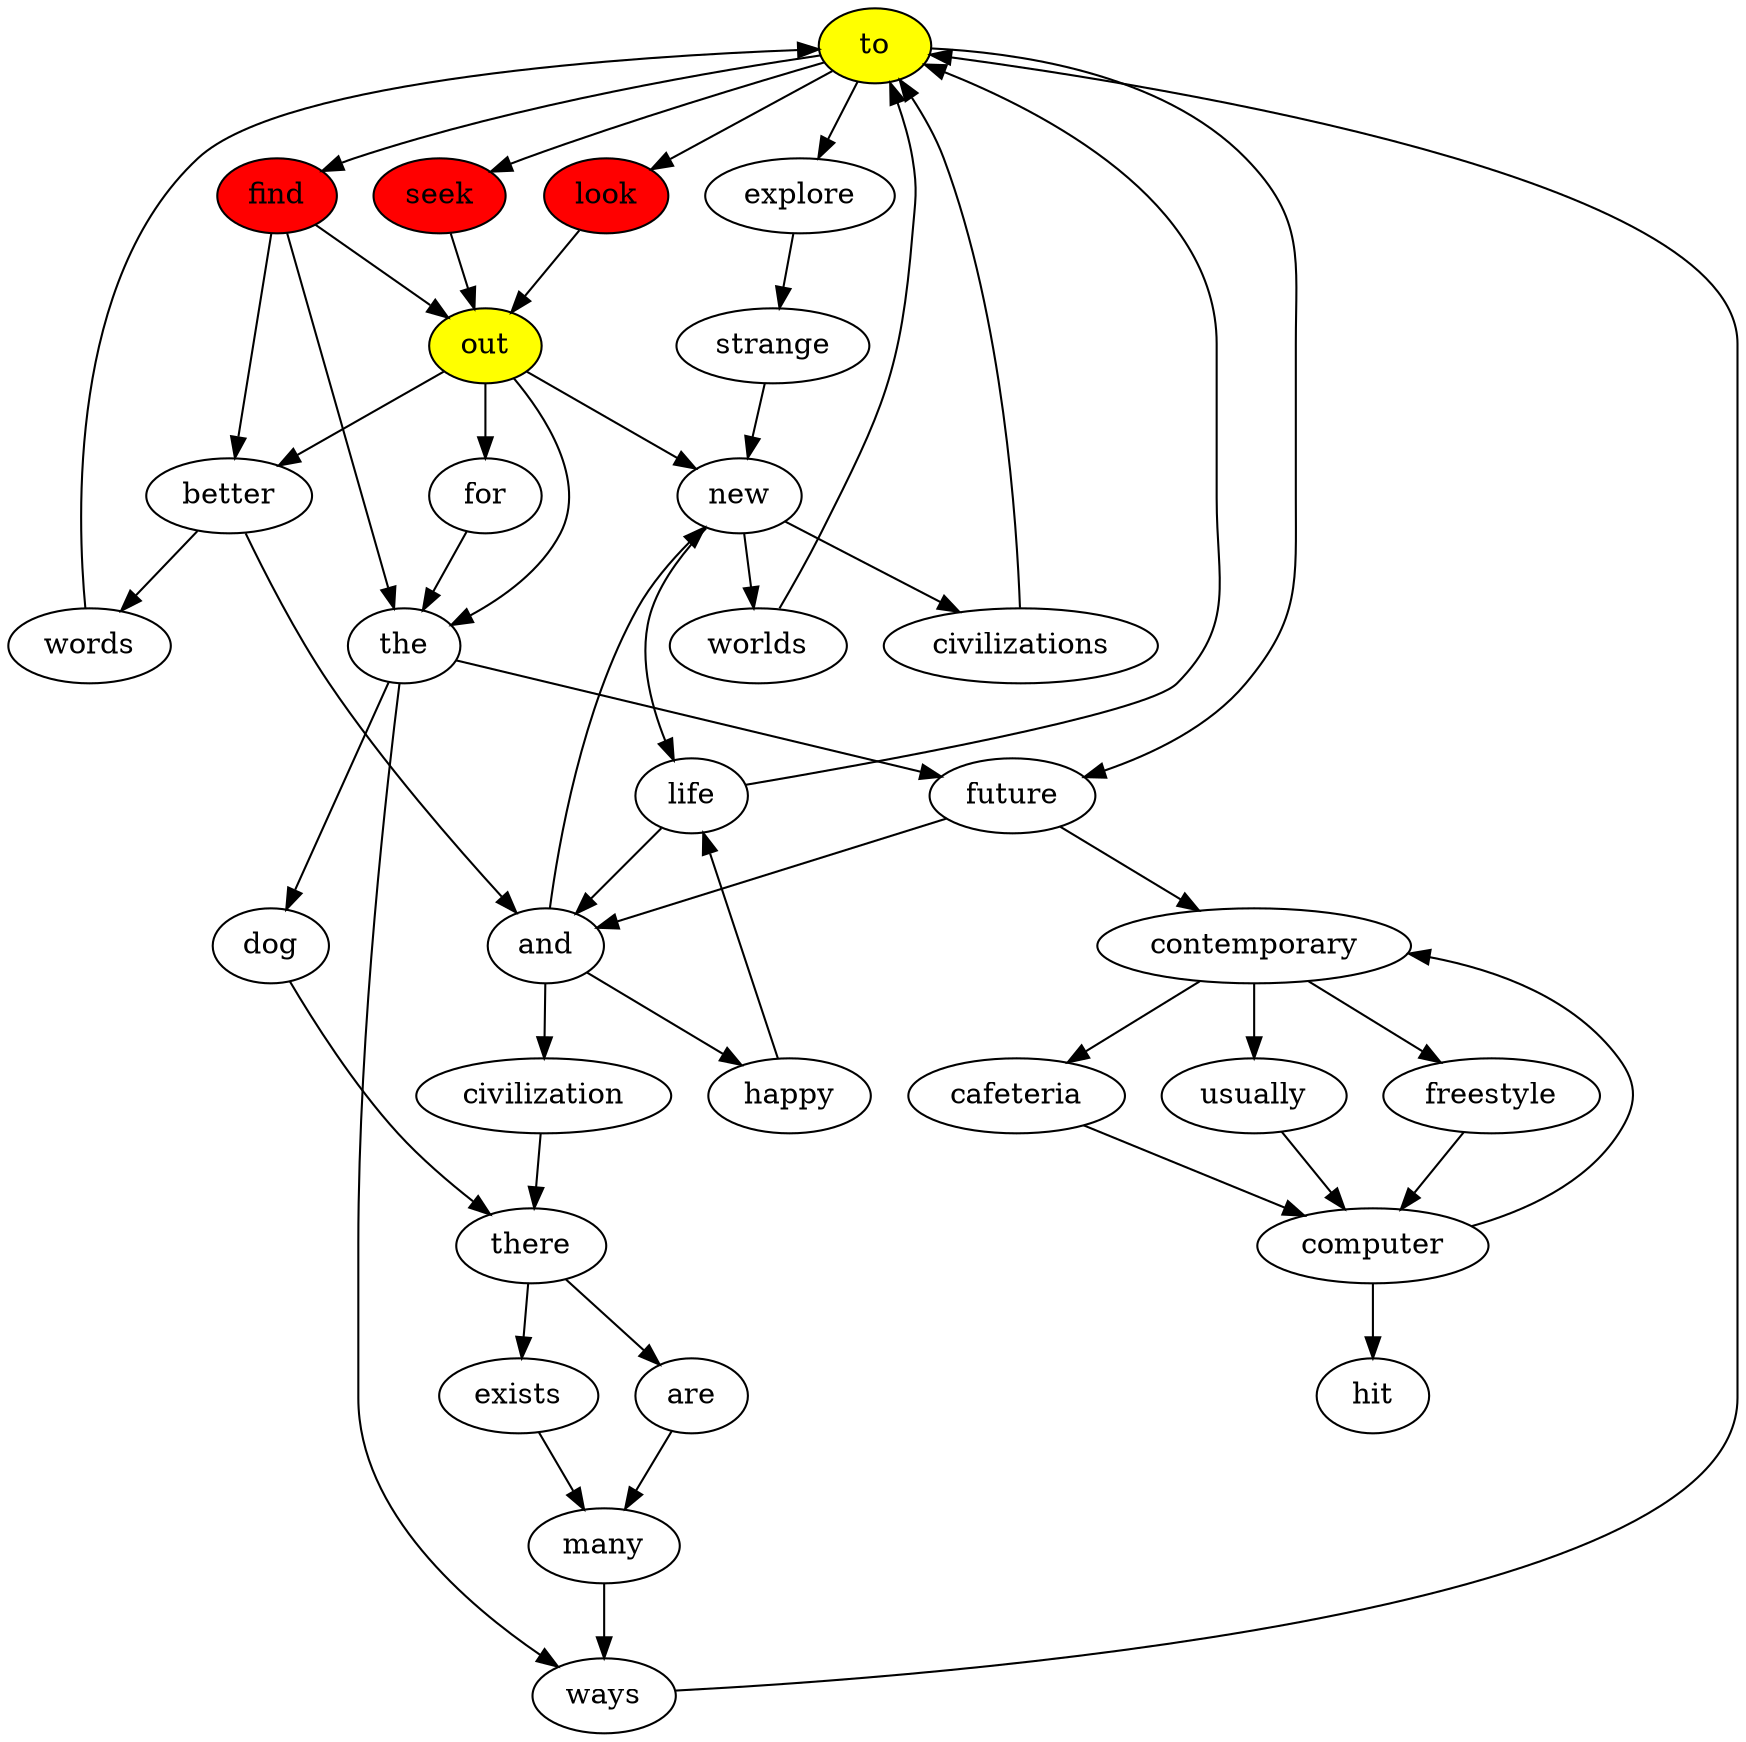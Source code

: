 digraph G {	to -> explore;
	to -> seek;
	to -> find;
	to -> future;
	to -> look;
	explore -> strange;
	strange -> new;
	new -> worlds;
	new -> life;
	new -> civilizations;
	worlds -> to;
	seek -> out;
	out -> new;
	out -> better;
	out -> the;
	out -> for;
	life -> to;
	life -> and;
	and -> new;
	and -> civilization;
	and -> happy;
	civilizations -> to;
	better -> and;
	better -> words;
	words -> to;
	find -> out;
	find -> better;
	find -> the;
	the -> ways;
	the -> future;
	the -> dog;
	ways -> to;
	future -> and;
	future -> contemporary;
	civilization -> there;
	there -> are;
	there -> exists;
	are -> many;
	many -> ways;
	happy -> life;
	look -> out;
	for -> the;
	dog -> there;
	exists -> many;
	contemporary -> cafeteria;
	contemporary -> usually;
	contemporary -> freestyle;
	cafeteria -> computer;
	computer -> contemporary;
	computer -> hit;
	usually -> computer;
	freestyle -> computer;

to[fillcolor=yellow,style=filled,Label="to"];
out[fillcolor=yellow,style=filled,Label="out"];
seek[fillcolor=red,style=filled,Label="seek"];
find[fillcolor=red,style=filled,Label="find"];
look[fillcolor=red,style=filled,Label="look"];
}
